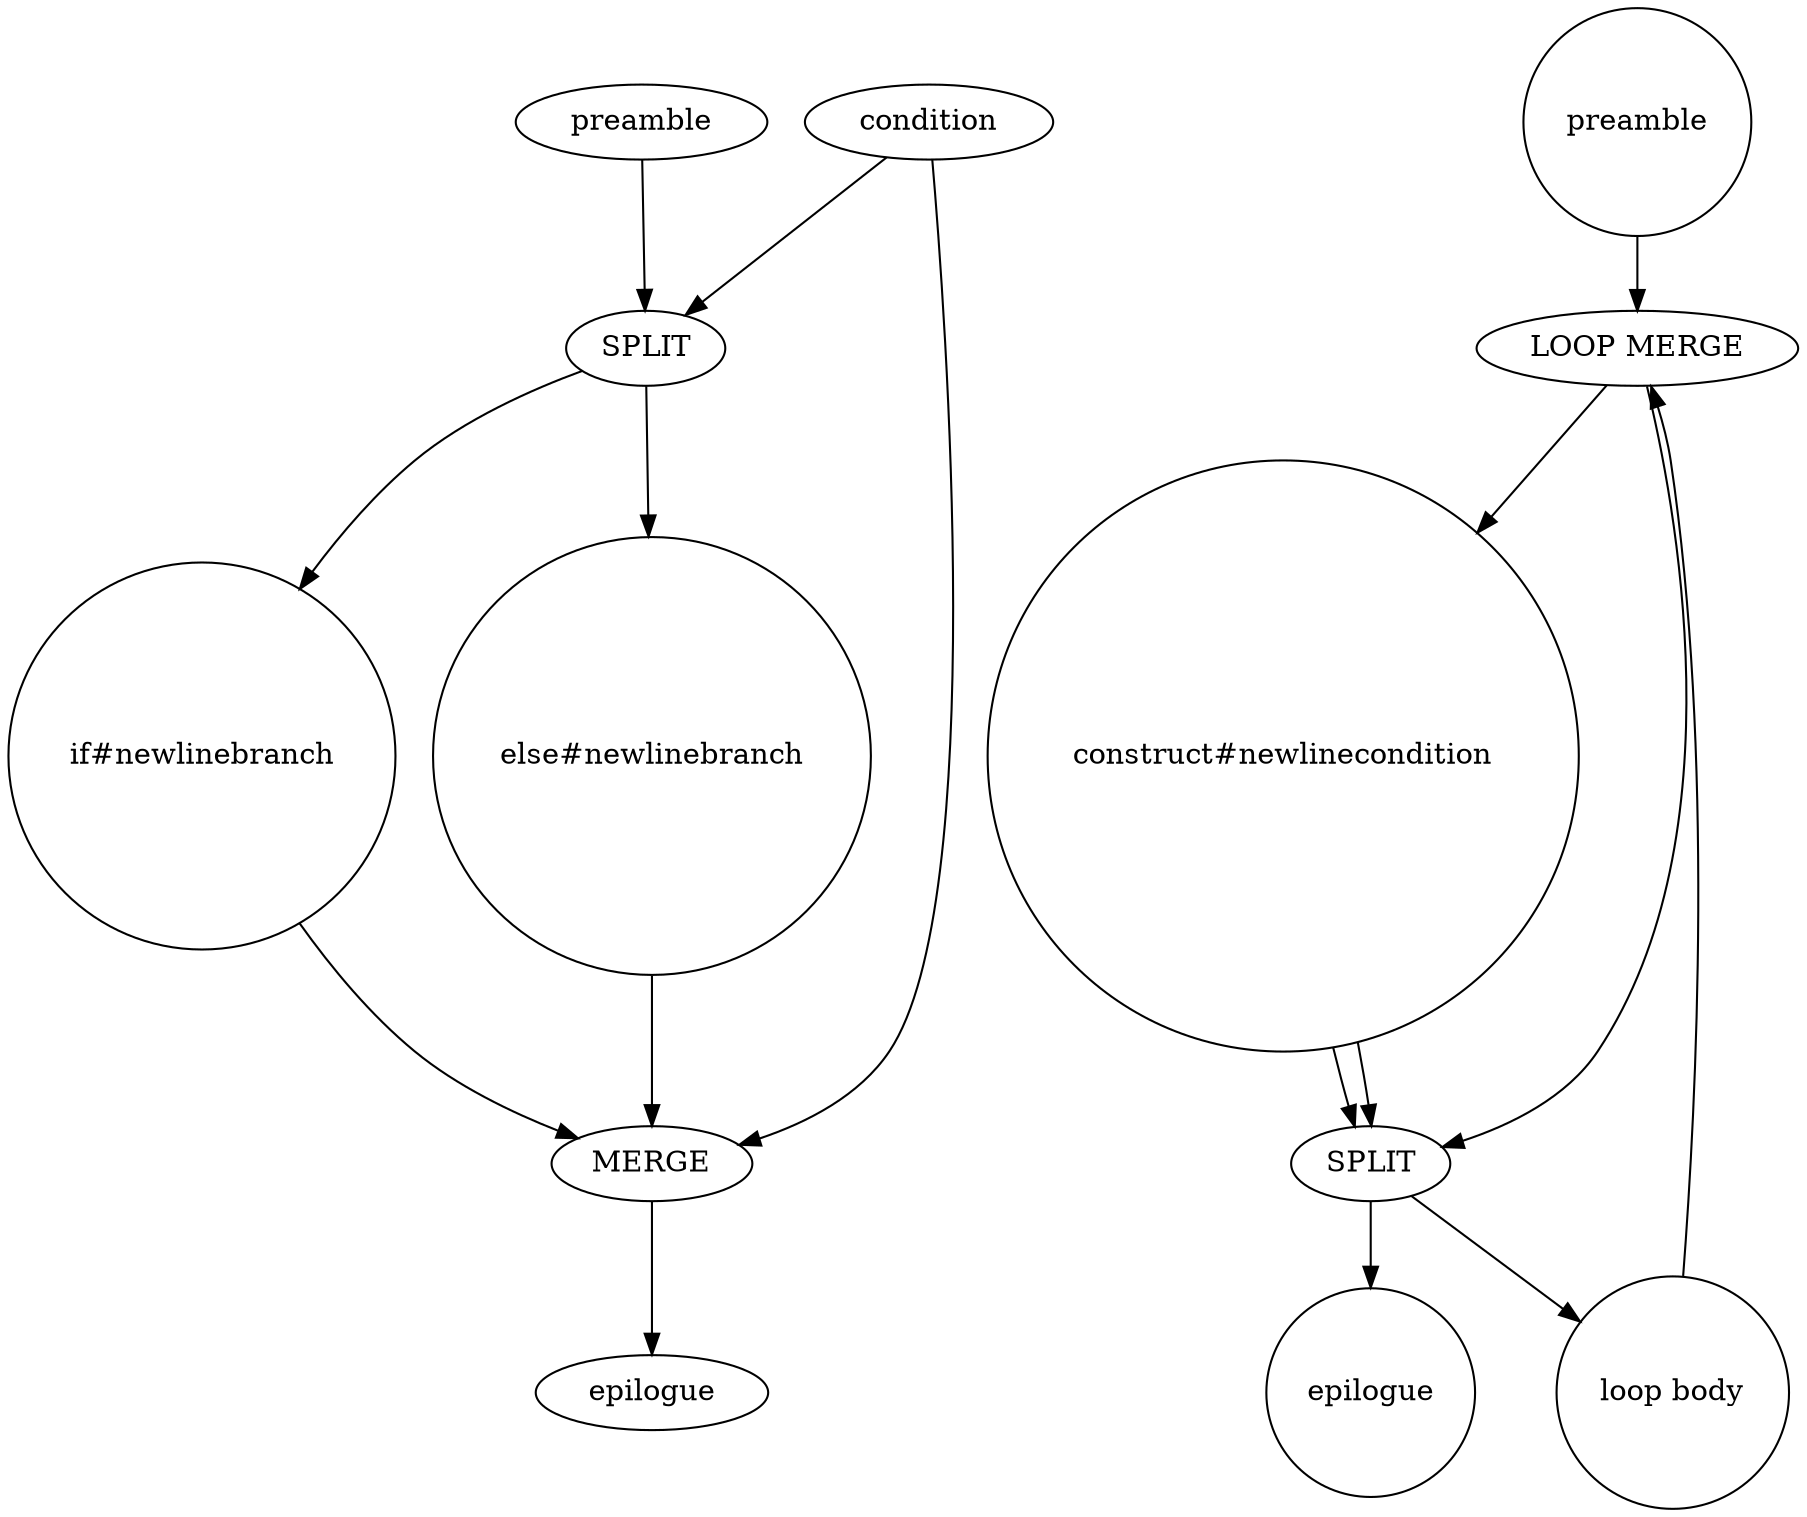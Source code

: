 digraph G{
#vertical 40
#include
  a[label=" preamble ",shape="ellipse"];
  ac[label=" condition ",shape="ellipse"];
  d[label=" epilogue ",shape="ellipse"];
  b[label="if#newlinebranch",shape="circle"];
  c[label="else#newlinebranch",shape="circle"];
  s[label="SPLIT"];
  m[label="MERGE"];
  a -> s;
  ac -> s;
  s -> b;
  s -> c;
  c -> m;
  b -> m;
  ac -> m;
  m -> d;

  aa -> mm;
  mm -> bb;
  mm -> ss;
  bb -> ss;
  bb -> ss;
  ss -> cc;
  cc -> mm;
  ss -> dd;
  aa[label="preamble",shape="circle"];
  dd[label="epilogue",shape="circle"];
  cc[label="loop body",shape="circle"];
  bb[label="construct#newlinecondition",shape="circle"];
  ss[label="SPLIT"];
  mm[label="LOOP MERGE"];

//  aa[label="preamble",shape="ellipse"];
//  dd[label="epilogue",shape="ellipse"];
//
//  lm[label="MERGE"];
//  ls[label="SPLIT"];
//  lc[label="LOOP CONDITION"];
//  lb[label="loop body",shape="circle"];
//
//  aa->lm;
//  aa->lc;
//  lm->ls;
//  ls->lb;
//  lm->lb[dir=back];
//  lc->lb[dir=back];
//  ls->dd;
//  lc->lm;
//  lc->ls;



}
